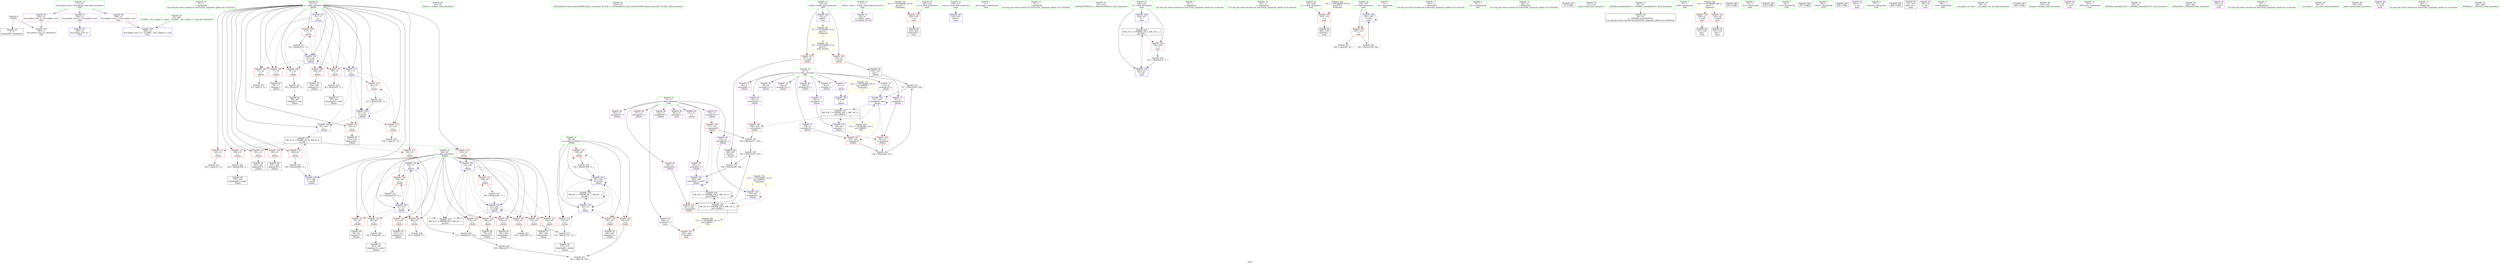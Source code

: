 digraph "SVFG" {
	label="SVFG";

	Node0x561f4462d250 [shape=record,color=grey,label="{NodeID: 0\nNullPtr}"];
	Node0x561f4462d250 -> Node0x561f44645c80[style=solid];
	Node0x561f4462d250 -> Node0x561f4464d2c0[style=solid];
	Node0x561f44646020 [shape=record,color=purple,label="{NodeID: 97\n298\<--31\nllvm.global_ctors_0\<--llvm.global_ctors\nGlob }"];
	Node0x561f44646020 -> Node0x561f4464d0c0[style=solid];
	Node0x561f44643fd0 [shape=record,color=green,label="{NodeID: 14\n71\<--1\n\<--dummyObj\nCan only get source location for instruction, argument, global var or function.}"];
	Node0x561f44646c10 [shape=record,color=red,label="{NodeID: 111\n130\<--61\n\<--i\n_Z4initv\n}"];
	Node0x561f44646c10 -> Node0x561f44647520[style=solid];
	Node0x561f44644d00 [shape=record,color=green,label="{NodeID: 28\n58\<--59\n_Z4initv\<--_Z4initv_field_insensitive\n}"];
	Node0x561f446515f0 [shape=record,color=grey,label="{NodeID: 208\n158 = Binary(157, 71, )\n}"];
	Node0x561f446515f0 -> Node0x561f44652af0[style=solid];
	Node0x561f4464beb0 [shape=record,color=red,label="{NodeID: 125\n149\<--63\n\<--j\n_Z4initv\n}"];
	Node0x561f4464beb0 -> Node0x561f44652f70[style=solid];
	Node0x561f44645980 [shape=record,color=green,label="{NodeID: 42\n270\<--271\n_ZSt4endlIcSt11char_traitsIcEERSt13basic_ostreamIT_T0_ES6_\<--_ZSt4endlIcSt11char_traitsIcEERSt13basic_ostreamIT_T0_ES6__field_insensitive\n}"];
	Node0x561f44652af0 [shape=record,color=grey,label="{NodeID: 222\n159 = cmp(154, 158, )\n}"];
	Node0x561f4464ca10 [shape=record,color=red,label="{NodeID: 139\n177\<--176\n\<--arrayidx50\n_Z4initv\n}"];
	Node0x561f4464ca10 -> Node0x561f44652670[style=solid];
	Node0x561f446475f0 [shape=record,color=black,label="{NodeID: 56\n162\<--161\nidxprom41\<--\n_Z4initv\n}"];
	Node0x561f4464d630 [shape=record,color=blue,label="{NodeID: 153\n63\<--71\nj\<--\n_Z4initv\n}"];
	Node0x561f4464d630 -> Node0x561f4464baa0[style=dashed];
	Node0x561f4464d630 -> Node0x561f4464bb70[style=dashed];
	Node0x561f4464d630 -> Node0x561f4464bc40[style=dashed];
	Node0x561f4464d630 -> Node0x561f4464bd10[style=dashed];
	Node0x561f4464d630 -> Node0x561f4464bde0[style=dashed];
	Node0x561f4464d630 -> Node0x561f4464d630[style=dashed];
	Node0x561f4464d630 -> Node0x561f4464d7d0[style=dashed];
	Node0x561f4464d630 -> Node0x561f4465b700[style=dashed];
	Node0x561f44648150 [shape=record,color=purple,label="{NodeID: 70\n42\<--4\n\<--_ZStL8__ioinit\n__cxx_global_var_init\n}"];
	Node0x561f44660ac0 [shape=record,color=yellow,style=double,label="{NodeID: 250\n21V_1 = ENCHI(MR_21V_0)\npts\{221 \}\nFun[main]}"];
	Node0x561f44660ac0 -> Node0x561f4464cc80[style=dashed];
	Node0x561f4464e190 [shape=record,color=blue,label="{NodeID: 167\n216\<--227\nretval\<--\nmain\n}"];
	Node0x561f44648cb0 [shape=record,color=purple,label="{NodeID: 84\n163\<--11\narrayidx42\<--f\n_Z4initv\n}"];
	Node0x561f4462c2a0 [shape=record,color=green,label="{NodeID: 1\n7\<--1\n__dso_handle\<--dummyObj\nGlob }"];
	Node0x561f44646120 [shape=record,color=purple,label="{NodeID: 98\n299\<--31\nllvm.global_ctors_1\<--llvm.global_ctors\nGlob }"];
	Node0x561f44646120 -> Node0x561f4464d1c0[style=solid];
	Node0x561f44644060 [shape=record,color=green,label="{NodeID: 15\n75\<--1\n\<--dummyObj\nCan only get source location for instruction, argument, global var or function.}"];
	Node0x561f44646ce0 [shape=record,color=red,label="{NodeID: 112\n136\<--61\n\<--i\n_Z4initv\n}"];
	Node0x561f44646ce0 -> Node0x561f4464a230[style=solid];
	Node0x561f44644e00 [shape=record,color=green,label="{NodeID: 29\n61\<--62\ni\<--i_field_insensitive\n_Z4initv\n}"];
	Node0x561f44644e00 -> Node0x561f44646660[style=solid];
	Node0x561f44644e00 -> Node0x561f44646730[style=solid];
	Node0x561f44644e00 -> Node0x561f44646800[style=solid];
	Node0x561f44644e00 -> Node0x561f446468d0[style=solid];
	Node0x561f44644e00 -> Node0x561f446469a0[style=solid];
	Node0x561f44644e00 -> Node0x561f44646a70[style=solid];
	Node0x561f44644e00 -> Node0x561f44646b40[style=solid];
	Node0x561f44644e00 -> Node0x561f44646c10[style=solid];
	Node0x561f44644e00 -> Node0x561f44646ce0[style=solid];
	Node0x561f44644e00 -> Node0x561f44646db0[style=solid];
	Node0x561f44644e00 -> Node0x561f44646e80[style=solid];
	Node0x561f44644e00 -> Node0x561f4464b690[style=solid];
	Node0x561f44644e00 -> Node0x561f4464b760[style=solid];
	Node0x561f44644e00 -> Node0x561f4464b830[style=solid];
	Node0x561f44644e00 -> Node0x561f4464b900[style=solid];
	Node0x561f44644e00 -> Node0x561f4464b9d0[style=solid];
	Node0x561f44644e00 -> Node0x561f4464d490[style=solid];
	Node0x561f44644e00 -> Node0x561f4464d8a0[style=solid];
	Node0x561f44644e00 -> Node0x561f4464d970[style=solid];
	Node0x561f44644e00 -> Node0x561f4464db10[style=solid];
	Node0x561f44644e00 -> Node0x561f4464dbe0[style=solid];
	Node0x561f44644e00 -> Node0x561f4464e0c0[style=solid];
	Node0x561f44651770 [shape=record,color=grey,label="{NodeID: 209\n100 = Binary(99, 71, )\n}"];
	Node0x561f44651770 -> Node0x561f446471e0[style=solid];
	Node0x561f4464bf80 [shape=record,color=red,label="{NodeID: 126\n155\<--63\n\<--j\n_Z4initv\n}"];
	Node0x561f4464bf80 -> Node0x561f44649f30[style=solid];
	Node0x561f44645a80 [shape=record,color=green,label="{NodeID: 43\n272\<--273\n_ZNSolsEPFRSoS_E\<--_ZNSolsEPFRSoS_E_field_insensitive\n}"];
	Node0x561f44652c70 [shape=record,color=grey,label="{NodeID: 223\n144 = cmp(143, 75, )\n}"];
	Node0x561f4464cae0 [shape=record,color=red,label="{NodeID: 140\n184\<--183\n\<--arrayidx54\n_Z4initv\n}"];
	Node0x561f4464cae0 -> Node0x561f44652670[style=solid];
	Node0x561f446476c0 [shape=record,color=black,label="{NodeID: 57\n165\<--164\nidxprom43\<--\n_Z4initv\n}"];
	Node0x561f4465d000 [shape=record,color=black,label="{NodeID: 237\nMR_10V_3 = PHI(MR_10V_5, MR_10V_2, )\npts\{100000 \}\n|{|<s2>5}}"];
	Node0x561f4465d000 -> Node0x561f4464cae0[style=dashed];
	Node0x561f4465d000 -> Node0x561f4464d560[style=dashed];
	Node0x561f4465d000:s2 -> Node0x561f44663780[style=dashed,color=blue];
	Node0x561f4464d700 [shape=record,color=blue,label="{NodeID: 154\n113\<--107\narrayidx18\<--rem\n_Z4initv\n}"];
	Node0x561f4464d700 -> Node0x561f4464c7a0[style=dashed];
	Node0x561f4464d700 -> Node0x561f4464c870[style=dashed];
	Node0x561f4464d700 -> Node0x561f4464d700[style=dashed];
	Node0x561f4464d700 -> Node0x561f4465d000[style=dashed];
	Node0x561f44648220 [shape=record,color=purple,label="{NodeID: 71\n67\<--8\n\<--c\n_Z4initv\n}"];
	Node0x561f44648220 -> Node0x561f4464d3c0[style=solid];
	Node0x561f4464e260 [shape=record,color=blue,label="{NodeID: 168\n224\<--227\nT\<--\nmain\n}"];
	Node0x561f4464e260 -> Node0x561f4465e400[style=dashed];
	Node0x561f44648d80 [shape=record,color=purple,label="{NodeID: 85\n166\<--11\narrayidx44\<--f\n_Z4initv\n}"];
	Node0x561f44648d80 -> Node0x561f4464c940[style=solid];
	Node0x561f4462c040 [shape=record,color=green,label="{NodeID: 2\n15\<--1\n\<--dummyObj\nCan only get source location for instruction, argument, global var or function.}"];
	Node0x561f44646220 [shape=record,color=purple,label="{NodeID: 99\n300\<--31\nllvm.global_ctors_2\<--llvm.global_ctors\nGlob }"];
	Node0x561f44646220 -> Node0x561f4464d2c0[style=solid];
	Node0x561f44644130 [shape=record,color=green,label="{NodeID: 16\n141\<--1\n\<--dummyObj\nCan only get source location for instruction, argument, global var or function.}"];
	Node0x561f44663780 [shape=record,color=yellow,style=double,label="{NodeID: 279\n10V_2 = CSCHI(MR_10V_1)\npts\{100000 \}\nCS[]}"];
	Node0x561f44646db0 [shape=record,color=red,label="{NodeID: 113\n143\<--61\n\<--i\n_Z4initv\n}"];
	Node0x561f44646db0 -> Node0x561f44652c70[style=solid];
	Node0x561f44644ed0 [shape=record,color=green,label="{NodeID: 30\n63\<--64\nj\<--j_field_insensitive\n_Z4initv\n}"];
	Node0x561f44644ed0 -> Node0x561f4464baa0[style=solid];
	Node0x561f44644ed0 -> Node0x561f4464bb70[style=solid];
	Node0x561f44644ed0 -> Node0x561f4464bc40[style=solid];
	Node0x561f44644ed0 -> Node0x561f4464bd10[style=solid];
	Node0x561f44644ed0 -> Node0x561f4464bde0[style=solid];
	Node0x561f44644ed0 -> Node0x561f4464beb0[style=solid];
	Node0x561f44644ed0 -> Node0x561f4464bf80[style=solid];
	Node0x561f44644ed0 -> Node0x561f4464c050[style=solid];
	Node0x561f44644ed0 -> Node0x561f4464c120[style=solid];
	Node0x561f44644ed0 -> Node0x561f4464c1f0[style=solid];
	Node0x561f44644ed0 -> Node0x561f4464c2c0[style=solid];
	Node0x561f44644ed0 -> Node0x561f4464c390[style=solid];
	Node0x561f44644ed0 -> Node0x561f4464d630[style=solid];
	Node0x561f44644ed0 -> Node0x561f4464d7d0[style=solid];
	Node0x561f44644ed0 -> Node0x561f4464dcb0[style=solid];
	Node0x561f44644ed0 -> Node0x561f4464dff0[style=solid];
	Node0x561f446518f0 [shape=record,color=grey,label="{NodeID: 210\n104 = Binary(94, 103, )\n}"];
	Node0x561f446518f0 -> Node0x561f44652070[style=solid];
	Node0x561f4464c050 [shape=record,color=red,label="{NodeID: 127\n164\<--63\n\<--j\n_Z4initv\n}"];
	Node0x561f4464c050 -> Node0x561f446476c0[style=solid];
	Node0x561f44645b80 [shape=record,color=green,label="{NodeID: 44\n33\<--294\n_GLOBAL__sub_I_jingui_0_1.cpp\<--_GLOBAL__sub_I_jingui_0_1.cpp_field_insensitive\n}"];
	Node0x561f44645b80 -> Node0x561f4464d1c0[style=solid];
	Node0x561f44652df0 [shape=record,color=grey,label="{NodeID: 224\n128 = cmp(127, 75, )\n}"];
	Node0x561f4464cbb0 [shape=record,color=red,label="{NodeID: 141\n259\<--218\n\<--n\nmain\n}"];
	Node0x561f4464cbb0 -> Node0x561f44647fb0[style=solid];
	Node0x561f44647790 [shape=record,color=black,label="{NodeID: 58\n170\<--169\nidxprom46\<--sub45\n_Z4initv\n}"];
	Node0x561f4464d7d0 [shape=record,color=blue,label="{NodeID: 155\n63\<--117\nj\<--inc\n_Z4initv\n}"];
	Node0x561f4464d7d0 -> Node0x561f4464baa0[style=dashed];
	Node0x561f4464d7d0 -> Node0x561f4464bb70[style=dashed];
	Node0x561f4464d7d0 -> Node0x561f4464bc40[style=dashed];
	Node0x561f4464d7d0 -> Node0x561f4464bd10[style=dashed];
	Node0x561f4464d7d0 -> Node0x561f4464bde0[style=dashed];
	Node0x561f4464d7d0 -> Node0x561f4464d630[style=dashed];
	Node0x561f4464d7d0 -> Node0x561f4464d7d0[style=dashed];
	Node0x561f4464d7d0 -> Node0x561f4465b700[style=dashed];
	Node0x561f446482f0 [shape=record,color=purple,label="{NodeID: 72\n79\<--8\narrayidx\<--c\n_Z4initv\n}"];
	Node0x561f4464e330 [shape=record,color=blue,label="{NodeID: 169\n222\<--245\nt\<--dec\nmain\n}"];
	Node0x561f4464e330 -> Node0x561f4464cd50[style=dashed];
	Node0x561f4464e330 -> Node0x561f4464e330[style=dashed];
	Node0x561f44648e50 [shape=record,color=purple,label="{NodeID: 86\n171\<--11\narrayidx47\<--f\n_Z4initv\n}"];
	Node0x561f4462c0d0 [shape=record,color=green,label="{NodeID: 3\n17\<--1\n.str\<--dummyObj\nGlob }"];
	Node0x561f44646320 [shape=record,color=red,label="{NodeID: 100\n105\<--14\n\<--modN\n_Z4initv\n}"];
	Node0x561f44646320 -> Node0x561f446472b0[style=solid];
	Node0x561f44644200 [shape=record,color=green,label="{NodeID: 17\n227\<--1\n\<--dummyObj\nCan only get source location for instruction, argument, global var or function.}"];
	Node0x561f446638e0 [shape=record,color=yellow,style=double,label="{NodeID: 280\n12V_2 = CSCHI(MR_12V_1)\npts\{130000 \}\nCS[]}"];
	Node0x561f446638e0 -> Node0x561f4464cef0[style=dashed];
	Node0x561f44646e80 [shape=record,color=red,label="{NodeID: 114\n146\<--61\n\<--i\n_Z4initv\n}"];
	Node0x561f44646e80 -> Node0x561f4464dcb0[style=solid];
	Node0x561f44644fa0 [shape=record,color=green,label="{NodeID: 31\n65\<--66\nk\<--k_field_insensitive\n_Z4initv\n}"];
	Node0x561f44644fa0 -> Node0x561f4464c460[style=solid];
	Node0x561f44644fa0 -> Node0x561f4464c530[style=solid];
	Node0x561f44644fa0 -> Node0x561f4464c600[style=solid];
	Node0x561f44644fa0 -> Node0x561f4464c6d0[style=solid];
	Node0x561f44644fa0 -> Node0x561f4464dd80[style=solid];
	Node0x561f44644fa0 -> Node0x561f4464df20[style=solid];
	Node0x561f44651a70 [shape=record,color=grey,label="{NodeID: 211\n88 = Binary(87, 71, )\n}"];
	Node0x561f44651a70 -> Node0x561f44646f70[style=solid];
	Node0x561f4464c120 [shape=record,color=red,label="{NodeID: 128\n172\<--63\n\<--j\n_Z4initv\n}"];
	Node0x561f4464c120 -> Node0x561f44651d70[style=solid];
	Node0x561f44645c80 [shape=record,color=black,label="{NodeID: 45\n2\<--3\ndummyVal\<--dummyVal\n}"];
	Node0x561f44652f70 [shape=record,color=grey,label="{NodeID: 225\n150 = cmp(149, 75, )\n}"];
	Node0x561f4464cc80 [shape=record,color=red,label="{NodeID: 142\n262\<--220\n\<--m\nmain\n}"];
	Node0x561f4464cc80 -> Node0x561f44648080[style=solid];
	Node0x561f44647860 [shape=record,color=black,label="{NodeID: 59\n175\<--174\nidxprom49\<--sub48\n_Z4initv\n}"];
	Node0x561f4464d8a0 [shape=record,color=blue,label="{NodeID: 156\n61\<--122\ni\<--inc20\n_Z4initv\n}"];
	Node0x561f4464d8a0 -> Node0x561f44646660[style=dashed];
	Node0x561f4464d8a0 -> Node0x561f44646730[style=dashed];
	Node0x561f4464d8a0 -> Node0x561f44646800[style=dashed];
	Node0x561f4464d8a0 -> Node0x561f446468d0[style=dashed];
	Node0x561f4464d8a0 -> Node0x561f446469a0[style=dashed];
	Node0x561f4464d8a0 -> Node0x561f44646a70[style=dashed];
	Node0x561f4464d8a0 -> Node0x561f4464d8a0[style=dashed];
	Node0x561f4464d8a0 -> Node0x561f4464d970[style=dashed];
	Node0x561f446483c0 [shape=record,color=purple,label="{NodeID: 73\n80\<--8\narrayidx1\<--c\n_Z4initv\n}"];
	Node0x561f446483c0 -> Node0x561f4464d560[style=solid];
	Node0x561f44660d60 [shape=record,color=yellow,style=double,label="{NodeID: 253\n10V_1 = ENCHI(MR_10V_0)\npts\{100000 \}\nFun[main]|{<s0>5}}"];
	Node0x561f44660d60:s0 -> Node0x561f4464d3c0[style=dashed,color=red];
	Node0x561f4464e400 [shape=record,color=blue,label="{NodeID: 170\n224\<--251\nT\<--inc\nmain\n}"];
	Node0x561f4464e400 -> Node0x561f4465e400[style=dashed];
	Node0x561f44648f20 [shape=record,color=purple,label="{NodeID: 87\n176\<--11\narrayidx50\<--f\n_Z4initv\n}"];
	Node0x561f44648f20 -> Node0x561f4464ca10[style=solid];
	Node0x561f4462c160 [shape=record,color=green,label="{NodeID: 4\n19\<--1\n.str.1\<--dummyObj\nGlob }"];
	Node0x561f446463f0 [shape=record,color=red,label="{NodeID: 101\n187\<--14\n\<--modN\n_Z4initv\n}"];
	Node0x561f446463f0 -> Node0x561f44647ad0[style=solid];
	Node0x561f44644300 [shape=record,color=green,label="{NodeID: 18\n246\<--1\n\<--dummyObj\nCan only get source location for instruction, argument, global var or function.}"];
	Node0x561f443a0070 [shape=record,color=black,label="{NodeID: 281\n43 = PHI()\n}"];
	Node0x561f4464b690 [shape=record,color=red,label="{NodeID: 115\n156\<--61\n\<--i\n_Z4initv\n}"];
	Node0x561f4464b690 -> Node0x561f44649f30[style=solid];
	Node0x561f44645070 [shape=record,color=green,label="{NodeID: 32\n213\<--214\nmain\<--main_field_insensitive\n}"];
	Node0x561f44651bf0 [shape=record,color=grey,label="{NodeID: 212\n189 = Binary(186, 188, )\n}"];
	Node0x561f44651bf0 -> Node0x561f4464de50[style=solid];
	Node0x561f4464c1f0 [shape=record,color=red,label="{NodeID: 129\n178\<--63\n\<--j\n_Z4initv\n}"];
	Node0x561f4464c1f0 -> Node0x561f44647930[style=solid];
	Node0x561f44645d80 [shape=record,color=black,label="{NodeID: 46\n44\<--45\n\<--_ZNSt8ios_base4InitD1Ev\nCan only get source location for instruction, argument, global var or function.}"];
	Node0x561f446530f0 [shape=record,color=grey,label="{NodeID: 226\n85 = cmp(84, 75, )\n}"];
	Node0x561f4464cd50 [shape=record,color=red,label="{NodeID: 143\n244\<--222\n\<--t\nmain\n}"];
	Node0x561f4464cd50 -> Node0x561f4464a3b0[style=solid];
	Node0x561f4464cd50 -> Node0x561f44652970[style=solid];
	Node0x561f44647930 [shape=record,color=black,label="{NodeID: 60\n179\<--178\nidxprom51\<--\n_Z4initv\n}"];
	Node0x561f4464d970 [shape=record,color=blue,label="{NodeID: 157\n61\<--71\ni\<--\n_Z4initv\n}"];
	Node0x561f4464d970 -> Node0x561f44646b40[style=dashed];
	Node0x561f4464d970 -> Node0x561f44646c10[style=dashed];
	Node0x561f4464d970 -> Node0x561f44646ce0[style=dashed];
	Node0x561f4464d970 -> Node0x561f4464db10[style=dashed];
	Node0x561f4464d970 -> Node0x561f4464dbe0[style=dashed];
	Node0x561f44648490 [shape=record,color=purple,label="{NodeID: 74\n90\<--8\narrayidx6\<--c\n_Z4initv\n}"];
	Node0x561f44660e40 [shape=record,color=yellow,style=double,label="{NodeID: 254\n12V_1 = ENCHI(MR_12V_0)\npts\{130000 \}\nFun[main]|{<s0>5|<s1>5}}"];
	Node0x561f44660e40:s0 -> Node0x561f4464da40[style=dashed,color=red];
	Node0x561f44660e40:s1 -> Node0x561f4465c100[style=dashed,color=red];
	Node0x561f44648ff0 [shape=record,color=purple,label="{NodeID: 88\n192\<--11\narrayidx59\<--f\n_Z4initv\n}"];
	Node0x561f44643ac0 [shape=record,color=green,label="{NodeID: 5\n21\<--1\nstdin\<--dummyObj\nGlob }"];
	Node0x561f446464c0 [shape=record,color=red,label="{NodeID: 102\n228\<--21\n\<--stdin\nmain\n}"];
	Node0x561f446464c0 -> Node0x561f44647e10[style=solid];
	Node0x561f44644400 [shape=record,color=green,label="{NodeID: 19\n4\<--6\n_ZStL8__ioinit\<--_ZStL8__ioinit_field_insensitive\nGlob }"];
	Node0x561f44644400 -> Node0x561f44648150[style=solid];
	Node0x561f4466ccb0 [shape=record,color=black,label="{NodeID: 282\n240 = PHI()\n}"];
	Node0x561f4464b760 [shape=record,color=red,label="{NodeID: 116\n161\<--61\n\<--i\n_Z4initv\n}"];
	Node0x561f4464b760 -> Node0x561f446475f0[style=solid];
	Node0x561f44645170 [shape=record,color=green,label="{NodeID: 33\n216\<--217\nretval\<--retval_field_insensitive\nmain\n}"];
	Node0x561f44645170 -> Node0x561f4464e190[style=solid];
	Node0x561f44651d70 [shape=record,color=grey,label="{NodeID: 213\n174 = Binary(172, 173, )\n}"];
	Node0x561f44651d70 -> Node0x561f44647860[style=solid];
	Node0x561f4464c2c0 [shape=record,color=red,label="{NodeID: 130\n193\<--63\n\<--j\n_Z4initv\n}"];
	Node0x561f4464c2c0 -> Node0x561f44647c70[style=solid];
	Node0x561f44645e80 [shape=record,color=black,label="{NodeID: 47\n78\<--77\nidxprom\<--\n_Z4initv\n}"];
	Node0x561f44653270 [shape=record,color=grey,label="{NodeID: 227\n74 = cmp(73, 75, )\n}"];
	Node0x561f4464ce20 [shape=record,color=red,label="{NodeID: 144\n250\<--224\n\<--T\nmain\n}"];
	Node0x561f4464ce20 -> Node0x561f446521f0[style=solid];
	Node0x561f44647a00 [shape=record,color=black,label="{NodeID: 61\n182\<--181\nidxprom53\<--\n_Z4initv\n}"];
	Node0x561f4465e400 [shape=record,color=black,label="{NodeID: 241\nMR_25V_3 = PHI(MR_25V_4, MR_25V_2, )\npts\{225 \}\n}"];
	Node0x561f4465e400 -> Node0x561f4464ce20[style=dashed];
	Node0x561f4465e400 -> Node0x561f4464e400[style=dashed];
	Node0x561f4464da40 [shape=record,color=blue,label="{NodeID: 158\n133\<--69\narrayidx26\<--\n_Z4initv\n}"];
	Node0x561f4464da40 -> Node0x561f4464da40[style=dashed];
	Node0x561f4464da40 -> Node0x561f4465c100[style=dashed];
	Node0x561f44648560 [shape=record,color=purple,label="{NodeID: 75\n93\<--8\narrayidx8\<--c\n_Z4initv\n}"];
	Node0x561f44648560 -> Node0x561f4464c7a0[style=solid];
	Node0x561f44661730 [shape=record,color=yellow,style=double,label="{NodeID: 255\n2V_1 = ENCHI(MR_2V_0)\npts\{16 \}\nFun[_Z4initv]}"];
	Node0x561f44661730 -> Node0x561f44646320[style=dashed];
	Node0x561f44661730 -> Node0x561f446463f0[style=dashed];
	Node0x561f446490c0 [shape=record,color=purple,label="{NodeID: 89\n195\<--11\narrayidx61\<--f\n_Z4initv\n}"];
	Node0x561f446490c0 -> Node0x561f4464de50[style=solid];
	Node0x561f44643b50 [shape=record,color=green,label="{NodeID: 6\n22\<--1\n.str.2\<--dummyObj\nGlob }"];
	Node0x561f44646590 [shape=record,color=red,label="{NodeID: 103\n234\<--26\n\<--stdout\nmain\n}"];
	Node0x561f44646590 -> Node0x561f44647ee0[style=solid];
	Node0x561f44644500 [shape=record,color=green,label="{NodeID: 20\n8\<--10\nc\<--c_field_insensitive\nGlob }"];
	Node0x561f44644500 -> Node0x561f44648220[style=solid];
	Node0x561f44644500 -> Node0x561f446482f0[style=solid];
	Node0x561f44644500 -> Node0x561f446483c0[style=solid];
	Node0x561f44644500 -> Node0x561f44648490[style=solid];
	Node0x561f44644500 -> Node0x561f44648560[style=solid];
	Node0x561f44644500 -> Node0x561f44648630[style=solid];
	Node0x561f44644500 -> Node0x561f44648700[style=solid];
	Node0x561f44644500 -> Node0x561f446487d0[style=solid];
	Node0x561f44644500 -> Node0x561f446488a0[style=solid];
	Node0x561f44644500 -> Node0x561f44648970[style=solid];
	Node0x561f44644500 -> Node0x561f44648a40[style=solid];
	Node0x561f4466cdb0 [shape=record,color=black,label="{NodeID: 283\n254 = PHI()\n}"];
	Node0x561f4464b830 [shape=record,color=red,label="{NodeID: 117\n168\<--61\n\<--i\n_Z4initv\n}"];
	Node0x561f4464b830 -> Node0x561f44649db0[style=solid];
	Node0x561f44645240 [shape=record,color=green,label="{NodeID: 34\n218\<--219\nn\<--n_field_insensitive\nmain\n}"];
	Node0x561f44645240 -> Node0x561f4464cbb0[style=solid];
	Node0x561f44651ef0 [shape=record,color=grey,label="{NodeID: 214\n117 = Binary(116, 71, )\n}"];
	Node0x561f44651ef0 -> Node0x561f4464d7d0[style=solid];
	Node0x561f4464c390 [shape=record,color=red,label="{NodeID: 131\n203\<--63\n\<--j\n_Z4initv\n}"];
	Node0x561f4464c390 -> Node0x561f4464a530[style=solid];
	Node0x561f44646f70 [shape=record,color=black,label="{NodeID: 48\n89\<--88\nidxprom5\<--sub\n_Z4initv\n}"];
	Node0x561f4464cef0 [shape=record,color=red,label="{NodeID: 145\n265\<--264\n\<--arrayidx7\nmain\n}"];
	Node0x561f44647ad0 [shape=record,color=black,label="{NodeID: 62\n188\<--187\nconv56\<--\n_Z4initv\n}"];
	Node0x561f44647ad0 -> Node0x561f44651bf0[style=solid];
	Node0x561f4464db10 [shape=record,color=blue,label="{NodeID: 159\n61\<--137\ni\<--inc28\n_Z4initv\n}"];
	Node0x561f4464db10 -> Node0x561f44646b40[style=dashed];
	Node0x561f4464db10 -> Node0x561f44646c10[style=dashed];
	Node0x561f4464db10 -> Node0x561f44646ce0[style=dashed];
	Node0x561f4464db10 -> Node0x561f4464db10[style=dashed];
	Node0x561f4464db10 -> Node0x561f4464dbe0[style=dashed];
	Node0x561f44648630 [shape=record,color=purple,label="{NodeID: 76\n98\<--8\narrayidx11\<--c\n_Z4initv\n}"];
	Node0x561f44649190 [shape=record,color=purple,label="{NodeID: 90\n261\<--11\narrayidx\<--f\nmain\n}"];
	Node0x561f44643be0 [shape=record,color=green,label="{NodeID: 7\n24\<--1\n.str.3\<--dummyObj\nGlob }"];
	Node0x561f44646660 [shape=record,color=red,label="{NodeID: 104\n73\<--61\n\<--i\n_Z4initv\n}"];
	Node0x561f44646660 -> Node0x561f44653270[style=solid];
	Node0x561f44644600 [shape=record,color=green,label="{NodeID: 21\n11\<--13\nf\<--f_field_insensitive\nGlob }"];
	Node0x561f44644600 -> Node0x561f44648b10[style=solid];
	Node0x561f44644600 -> Node0x561f44648be0[style=solid];
	Node0x561f44644600 -> Node0x561f44648cb0[style=solid];
	Node0x561f44644600 -> Node0x561f44648d80[style=solid];
	Node0x561f44644600 -> Node0x561f44648e50[style=solid];
	Node0x561f44644600 -> Node0x561f44648f20[style=solid];
	Node0x561f44644600 -> Node0x561f44648ff0[style=solid];
	Node0x561f44644600 -> Node0x561f446490c0[style=solid];
	Node0x561f44644600 -> Node0x561f44649190[style=solid];
	Node0x561f44644600 -> Node0x561f44649260[style=solid];
	Node0x561f4466ceb0 [shape=record,color=black,label="{NodeID: 284\n257 = PHI()\n}"];
	Node0x561f44649c30 [shape=record,color=grey,label="{NodeID: 201\n209 = Binary(208, 71, )\n}"];
	Node0x561f44649c30 -> Node0x561f4464e0c0[style=solid];
	Node0x561f4464b900 [shape=record,color=red,label="{NodeID: 118\n190\<--61\n\<--i\n_Z4initv\n}"];
	Node0x561f4464b900 -> Node0x561f44647ba0[style=solid];
	Node0x561f44645310 [shape=record,color=green,label="{NodeID: 35\n220\<--221\nm\<--m_field_insensitive\nmain\n}"];
	Node0x561f44645310 -> Node0x561f4464cc80[style=solid];
	Node0x561f44652070 [shape=record,color=grey,label="{NodeID: 215\n107 = Binary(104, 106, )\n}"];
	Node0x561f44652070 -> Node0x561f4464d700[style=solid];
	Node0x561f4464c460 [shape=record,color=red,label="{NodeID: 132\n154\<--65\n\<--k\n_Z4initv\n}"];
	Node0x561f4464c460 -> Node0x561f44652af0[style=solid];
	Node0x561f44647040 [shape=record,color=black,label="{NodeID: 49\n92\<--91\nidxprom7\<--\n_Z4initv\n}"];
	Node0x561f4464cfc0 [shape=record,color=blue,label="{NodeID: 146\n14\<--15\nmodN\<--\nGlob }"];
	Node0x561f4464cfc0 -> Node0x561f44660820[style=dashed];
	Node0x561f44647ba0 [shape=record,color=black,label="{NodeID: 63\n191\<--190\nidxprom58\<--\n_Z4initv\n}"];
	Node0x561f4464dbe0 [shape=record,color=blue,label="{NodeID: 160\n61\<--141\ni\<--\n_Z4initv\n}"];
	Node0x561f4464dbe0 -> Node0x561f4465b200[style=dashed];
	Node0x561f44648700 [shape=record,color=purple,label="{NodeID: 77\n102\<--8\narrayidx14\<--c\n_Z4initv\n}"];
	Node0x561f44648700 -> Node0x561f4464c870[style=solid];
	Node0x561f44649260 [shape=record,color=purple,label="{NodeID: 91\n264\<--11\narrayidx7\<--f\nmain\n}"];
	Node0x561f44649260 -> Node0x561f4464cef0[style=solid];
	Node0x561f44643c70 [shape=record,color=green,label="{NodeID: 8\n26\<--1\nstdout\<--dummyObj\nGlob }"];
	Node0x561f44646730 [shape=record,color=red,label="{NodeID: 105\n77\<--61\n\<--i\n_Z4initv\n}"];
	Node0x561f44646730 -> Node0x561f44645e80[style=solid];
	Node0x561f44644700 [shape=record,color=green,label="{NodeID: 22\n14\<--16\nmodN\<--modN_field_insensitive\nGlob }"];
	Node0x561f44644700 -> Node0x561f44646320[style=solid];
	Node0x561f44644700 -> Node0x561f446463f0[style=solid];
	Node0x561f44644700 -> Node0x561f4464cfc0[style=solid];
	Node0x561f4466d010 [shape=record,color=black,label="{NodeID: 285\n258 = PHI()\n}"];
	Node0x561f44649db0 [shape=record,color=grey,label="{NodeID: 202\n169 = Binary(168, 71, )\n}"];
	Node0x561f44649db0 -> Node0x561f44647790[style=solid];
	Node0x561f4464b9d0 [shape=record,color=red,label="{NodeID: 119\n208\<--61\n\<--i\n_Z4initv\n}"];
	Node0x561f4464b9d0 -> Node0x561f44649c30[style=solid];
	Node0x561f446453e0 [shape=record,color=green,label="{NodeID: 36\n222\<--223\nt\<--t_field_insensitive\nmain\n}"];
	Node0x561f446453e0 -> Node0x561f4464cd50[style=solid];
	Node0x561f446453e0 -> Node0x561f4464e330[style=solid];
	Node0x561f446521f0 [shape=record,color=grey,label="{NodeID: 216\n251 = Binary(250, 71, )\n}"];
	Node0x561f446521f0 -> Node0x561f4464e400[style=solid];
	Node0x561f4464c530 [shape=record,color=red,label="{NodeID: 133\n173\<--65\n\<--k\n_Z4initv\n}"];
	Node0x561f4464c530 -> Node0x561f44651d70[style=solid];
	Node0x561f44647110 [shape=record,color=black,label="{NodeID: 50\n97\<--96\nidxprom10\<--sub9\n_Z4initv\n}"];
	Node0x561f4465ad00 [shape=record,color=black,label="{NodeID: 230\nMR_12V_5 = PHI(MR_12V_6, MR_12V_4, )\npts\{130000 \}\n}"];
	Node0x561f4465ad00 -> Node0x561f4464c940[style=dashed];
	Node0x561f4465ad00 -> Node0x561f4464ca10[style=dashed];
	Node0x561f4465ad00 -> Node0x561f4464de50[style=dashed];
	Node0x561f4465ad00 -> Node0x561f4465ad00[style=dashed];
	Node0x561f4465ad00 -> Node0x561f4465c100[style=dashed];
	Node0x561f4464d0c0 [shape=record,color=blue,label="{NodeID: 147\n298\<--32\nllvm.global_ctors_0\<--\nGlob }"];
	Node0x561f44647c70 [shape=record,color=black,label="{NodeID: 64\n194\<--193\nidxprom60\<--\n_Z4initv\n}"];
	Node0x561f4464dcb0 [shape=record,color=blue,label="{NodeID: 161\n63\<--146\nj\<--\n_Z4initv\n}"];
	Node0x561f4464dcb0 -> Node0x561f4464beb0[style=dashed];
	Node0x561f4464dcb0 -> Node0x561f4464bf80[style=dashed];
	Node0x561f4464dcb0 -> Node0x561f4464c050[style=dashed];
	Node0x561f4464dcb0 -> Node0x561f4464c120[style=dashed];
	Node0x561f4464dcb0 -> Node0x561f4464c1f0[style=dashed];
	Node0x561f4464dcb0 -> Node0x561f4464c2c0[style=dashed];
	Node0x561f4464dcb0 -> Node0x561f4464c390[style=dashed];
	Node0x561f4464dcb0 -> Node0x561f4464dff0[style=dashed];
	Node0x561f4464dcb0 -> Node0x561f4465b700[style=dashed];
	Node0x561f446487d0 [shape=record,color=purple,label="{NodeID: 78\n110\<--8\narrayidx16\<--c\n_Z4initv\n}"];
	Node0x561f44649330 [shape=record,color=purple,label="{NodeID: 92\n229\<--17\n\<--.str\nmain\n}"];
	Node0x561f44643d00 [shape=record,color=green,label="{NodeID: 9\n27\<--1\n_ZSt3cin\<--dummyObj\nGlob }"];
	Node0x561f44646800 [shape=record,color=red,label="{NodeID: 106\n87\<--61\n\<--i\n_Z4initv\n}"];
	Node0x561f44646800 -> Node0x561f44651a70[style=solid];
	Node0x561f44644800 [shape=record,color=green,label="{NodeID: 23\n31\<--35\nllvm.global_ctors\<--llvm.global_ctors_field_insensitive\nGlob }"];
	Node0x561f44644800 -> Node0x561f44646020[style=solid];
	Node0x561f44644800 -> Node0x561f44646120[style=solid];
	Node0x561f44644800 -> Node0x561f44646220[style=solid];
	Node0x561f4466d9c0 [shape=record,color=black,label="{NodeID: 286\n266 = PHI()\n}"];
	Node0x561f44649f30 [shape=record,color=grey,label="{NodeID: 203\n157 = Binary(155, 156, )\n}"];
	Node0x561f44649f30 -> Node0x561f446515f0[style=solid];
	Node0x561f4464baa0 [shape=record,color=red,label="{NodeID: 120\n84\<--63\n\<--j\n_Z4initv\n}"];
	Node0x561f4464baa0 -> Node0x561f446530f0[style=solid];
	Node0x561f446454b0 [shape=record,color=green,label="{NodeID: 37\n224\<--225\nT\<--T_field_insensitive\nmain\n}"];
	Node0x561f446454b0 -> Node0x561f4464ce20[style=solid];
	Node0x561f446454b0 -> Node0x561f4464e260[style=solid];
	Node0x561f446454b0 -> Node0x561f4464e400[style=solid];
	Node0x561f44652370 [shape=record,color=grey,label="{NodeID: 217\n122 = Binary(121, 71, )\n}"];
	Node0x561f44652370 -> Node0x561f4464d8a0[style=solid];
	Node0x561f4464c600 [shape=record,color=red,label="{NodeID: 134\n181\<--65\n\<--k\n_Z4initv\n}"];
	Node0x561f4464c600 -> Node0x561f44647a00[style=solid];
	Node0x561f446471e0 [shape=record,color=black,label="{NodeID: 51\n101\<--100\nidxprom13\<--sub12\n_Z4initv\n}"];
	Node0x561f4465b200 [shape=record,color=black,label="{NodeID: 231\nMR_4V_9 = PHI(MR_4V_10, MR_4V_8, )\npts\{62 \}\n}"];
	Node0x561f4465b200 -> Node0x561f44646db0[style=dashed];
	Node0x561f4465b200 -> Node0x561f44646e80[style=dashed];
	Node0x561f4465b200 -> Node0x561f4464b690[style=dashed];
	Node0x561f4465b200 -> Node0x561f4464b760[style=dashed];
	Node0x561f4465b200 -> Node0x561f4464b830[style=dashed];
	Node0x561f4465b200 -> Node0x561f4464b900[style=dashed];
	Node0x561f4465b200 -> Node0x561f4464b9d0[style=dashed];
	Node0x561f4465b200 -> Node0x561f4464e0c0[style=dashed];
	Node0x561f4464d1c0 [shape=record,color=blue,label="{NodeID: 148\n299\<--33\nllvm.global_ctors_1\<--_GLOBAL__sub_I_jingui_0_1.cpp\nGlob }"];
	Node0x561f44647d40 [shape=record,color=black,label="{NodeID: 65\n215\<--227\nmain_ret\<--\nmain\n}"];
	Node0x561f4464dd80 [shape=record,color=blue,label="{NodeID: 162\n65\<--71\nk\<--\n_Z4initv\n}"];
	Node0x561f4464dd80 -> Node0x561f4464c460[style=dashed];
	Node0x561f4464dd80 -> Node0x561f4464c530[style=dashed];
	Node0x561f4464dd80 -> Node0x561f4464c600[style=dashed];
	Node0x561f4464dd80 -> Node0x561f4464c6d0[style=dashed];
	Node0x561f4464dd80 -> Node0x561f4464dd80[style=dashed];
	Node0x561f4464dd80 -> Node0x561f4464df20[style=dashed];
	Node0x561f4464dd80 -> Node0x561f4465bc00[style=dashed];
	Node0x561f446488a0 [shape=record,color=purple,label="{NodeID: 79\n113\<--8\narrayidx18\<--c\n_Z4initv\n}"];
	Node0x561f446488a0 -> Node0x561f4464d700[style=solid];
	Node0x561f44649400 [shape=record,color=purple,label="{NodeID: 93\n230\<--19\n\<--.str.1\nmain\n}"];
	Node0x561f44643d90 [shape=record,color=green,label="{NodeID: 10\n28\<--1\n.str.4\<--dummyObj\nGlob }"];
	Node0x561f446468d0 [shape=record,color=red,label="{NodeID: 107\n95\<--61\n\<--i\n_Z4initv\n}"];
	Node0x561f446468d0 -> Node0x561f446524f0[style=solid];
	Node0x561f44644900 [shape=record,color=green,label="{NodeID: 24\n36\<--37\n__cxx_global_var_init\<--__cxx_global_var_init_field_insensitive\n}"];
	Node0x561f4466daf0 [shape=record,color=black,label="{NodeID: 287\n269 = PHI()\n}"];
	Node0x561f4464a0b0 [shape=record,color=grey,label="{NodeID: 204\n199 = Binary(198, 71, )\n}"];
	Node0x561f4464a0b0 -> Node0x561f4464df20[style=solid];
	Node0x561f4464bb70 [shape=record,color=red,label="{NodeID: 121\n91\<--63\n\<--j\n_Z4initv\n}"];
	Node0x561f4464bb70 -> Node0x561f44647040[style=solid];
	Node0x561f44645580 [shape=record,color=green,label="{NodeID: 38\n232\<--233\nfreopen\<--freopen_field_insensitive\n}"];
	Node0x561f446524f0 [shape=record,color=grey,label="{NodeID: 218\n96 = Binary(95, 71, )\n}"];
	Node0x561f446524f0 -> Node0x561f44647110[style=solid];
	Node0x561f4464c6d0 [shape=record,color=red,label="{NodeID: 135\n198\<--65\n\<--k\n_Z4initv\n}"];
	Node0x561f4464c6d0 -> Node0x561f4464a0b0[style=solid];
	Node0x561f446472b0 [shape=record,color=black,label="{NodeID: 52\n106\<--105\nconv\<--\n_Z4initv\n}"];
	Node0x561f446472b0 -> Node0x561f44652070[style=solid];
	Node0x561f4465b700 [shape=record,color=black,label="{NodeID: 232\nMR_6V_6 = PHI(MR_6V_8, MR_6V_2, )\npts\{64 \}\n}"];
	Node0x561f4465b700 -> Node0x561f4464dcb0[style=dashed];
	Node0x561f4464d2c0 [shape=record,color=blue, style = dotted,label="{NodeID: 149\n300\<--3\nllvm.global_ctors_2\<--dummyVal\nGlob }"];
	Node0x561f44647e10 [shape=record,color=black,label="{NodeID: 66\n231\<--228\ncall\<--\nmain\n}"];
	Node0x561f4465fd00 [shape=record,color=yellow,style=double,label="{NodeID: 246\n14V_1 = ENCHI(MR_14V_0)\npts\{1 \}\nFun[main]}"];
	Node0x561f4465fd00 -> Node0x561f446464c0[style=dashed];
	Node0x561f4465fd00 -> Node0x561f44646590[style=dashed];
	Node0x561f4464de50 [shape=record,color=blue,label="{NodeID: 163\n195\<--189\narrayidx61\<--rem57\n_Z4initv\n}"];
	Node0x561f4464de50 -> Node0x561f4464c940[style=dashed];
	Node0x561f4464de50 -> Node0x561f4464ca10[style=dashed];
	Node0x561f4464de50 -> Node0x561f4464de50[style=dashed];
	Node0x561f4464de50 -> Node0x561f4465ad00[style=dashed];
	Node0x561f44648970 [shape=record,color=purple,label="{NodeID: 80\n180\<--8\narrayidx52\<--c\n_Z4initv\n}"];
	Node0x561f446494d0 [shape=record,color=purple,label="{NodeID: 94\n235\<--22\n\<--.str.2\nmain\n}"];
	Node0x561f44643e20 [shape=record,color=green,label="{NodeID: 11\n30\<--1\n_ZSt4cout\<--dummyObj\nGlob }"];
	Node0x561f446469a0 [shape=record,color=red,label="{NodeID: 108\n108\<--61\n\<--i\n_Z4initv\n}"];
	Node0x561f446469a0 -> Node0x561f44647380[style=solid];
	Node0x561f44644a00 [shape=record,color=green,label="{NodeID: 25\n40\<--41\n_ZNSt8ios_base4InitC1Ev\<--_ZNSt8ios_base4InitC1Ev_field_insensitive\n}"];
	Node0x561f4464a230 [shape=record,color=grey,label="{NodeID: 205\n137 = Binary(136, 71, )\n}"];
	Node0x561f4464a230 -> Node0x561f4464db10[style=solid];
	Node0x561f4464bc40 [shape=record,color=red,label="{NodeID: 122\n99\<--63\n\<--j\n_Z4initv\n}"];
	Node0x561f4464bc40 -> Node0x561f44651770[style=solid];
	Node0x561f44645680 [shape=record,color=green,label="{NodeID: 39\n241\<--242\n_ZNSirsERi\<--_ZNSirsERi_field_insensitive\n}"];
	Node0x561f44652670 [shape=record,color=grey,label="{NodeID: 219\n185 = Binary(177, 184, )\n}"];
	Node0x561f44652670 -> Node0x561f446527f0[style=solid];
	Node0x561f4464c7a0 [shape=record,color=red,label="{NodeID: 136\n94\<--93\n\<--arrayidx8\n_Z4initv\n}"];
	Node0x561f4464c7a0 -> Node0x561f446518f0[style=solid];
	Node0x561f44647380 [shape=record,color=black,label="{NodeID: 53\n109\<--108\nidxprom15\<--\n_Z4initv\n}"];
	Node0x561f4465bc00 [shape=record,color=black,label="{NodeID: 233\nMR_8V_2 = PHI(MR_8V_3, MR_8V_1, )\npts\{66 \}\n}"];
	Node0x561f4465bc00 -> Node0x561f4464dd80[style=dashed];
	Node0x561f4465bc00 -> Node0x561f4465bc00[style=dashed];
	Node0x561f4464d3c0 [shape=record,color=blue,label="{NodeID: 150\n67\<--69\n\<--\n_Z4initv\n}"];
	Node0x561f4464d3c0 -> Node0x561f4465d000[style=dashed];
	Node0x561f44647ee0 [shape=record,color=black,label="{NodeID: 67\n237\<--234\ncall1\<--\nmain\n}"];
	Node0x561f44660820 [shape=record,color=yellow,style=double,label="{NodeID: 247\n2V_1 = ENCHI(MR_2V_0)\npts\{16 \}\nFun[main]|{<s0>5}}"];
	Node0x561f44660820:s0 -> Node0x561f44661730[style=dashed,color=red];
	Node0x561f4464df20 [shape=record,color=blue,label="{NodeID: 164\n65\<--199\nk\<--inc63\n_Z4initv\n}"];
	Node0x561f4464df20 -> Node0x561f4464c460[style=dashed];
	Node0x561f4464df20 -> Node0x561f4464c530[style=dashed];
	Node0x561f4464df20 -> Node0x561f4464c600[style=dashed];
	Node0x561f4464df20 -> Node0x561f4464c6d0[style=dashed];
	Node0x561f4464df20 -> Node0x561f4464dd80[style=dashed];
	Node0x561f4464df20 -> Node0x561f4464df20[style=dashed];
	Node0x561f4464df20 -> Node0x561f4465bc00[style=dashed];
	Node0x561f44648a40 [shape=record,color=purple,label="{NodeID: 81\n183\<--8\narrayidx54\<--c\n_Z4initv\n}"];
	Node0x561f44648a40 -> Node0x561f4464cae0[style=solid];
	Node0x561f446495a0 [shape=record,color=purple,label="{NodeID: 95\n236\<--24\n\<--.str.3\nmain\n}"];
	Node0x561f44643eb0 [shape=record,color=green,label="{NodeID: 12\n32\<--1\n\<--dummyObj\nCan only get source location for instruction, argument, global var or function.}"];
	Node0x561f44646a70 [shape=record,color=red,label="{NodeID: 109\n121\<--61\n\<--i\n_Z4initv\n}"];
	Node0x561f44646a70 -> Node0x561f44652370[style=solid];
	Node0x561f44644b00 [shape=record,color=green,label="{NodeID: 26\n46\<--47\n__cxa_atexit\<--__cxa_atexit_field_insensitive\n}"];
	Node0x561f4464a3b0 [shape=record,color=grey,label="{NodeID: 206\n245 = Binary(244, 246, )\n}"];
	Node0x561f4464a3b0 -> Node0x561f4464e330[style=solid];
	Node0x561f4464bd10 [shape=record,color=red,label="{NodeID: 123\n111\<--63\n\<--j\n_Z4initv\n}"];
	Node0x561f4464bd10 -> Node0x561f44647450[style=solid];
	Node0x561f44645780 [shape=record,color=green,label="{NodeID: 40\n255\<--256\nprintf\<--printf_field_insensitive\n}"];
	Node0x561f446527f0 [shape=record,color=grey,label="{NodeID: 220\n186 = Binary(167, 185, )\n}"];
	Node0x561f446527f0 -> Node0x561f44651bf0[style=solid];
	Node0x561f4464c870 [shape=record,color=red,label="{NodeID: 137\n103\<--102\n\<--arrayidx14\n_Z4initv\n}"];
	Node0x561f4464c870 -> Node0x561f446518f0[style=solid];
	Node0x561f44647450 [shape=record,color=black,label="{NodeID: 54\n112\<--111\nidxprom17\<--\n_Z4initv\n}"];
	Node0x561f4465c100 [shape=record,color=black,label="{NodeID: 234\nMR_12V_4 = PHI(MR_12V_5, MR_12V_2, )\npts\{130000 \}\n|{|<s1>5}}"];
	Node0x561f4465c100 -> Node0x561f4465ad00[style=dashed];
	Node0x561f4465c100:s1 -> Node0x561f446638e0[style=dashed,color=blue];
	Node0x561f4464d490 [shape=record,color=blue,label="{NodeID: 151\n61\<--71\ni\<--\n_Z4initv\n}"];
	Node0x561f4464d490 -> Node0x561f44646660[style=dashed];
	Node0x561f4464d490 -> Node0x561f44646730[style=dashed];
	Node0x561f4464d490 -> Node0x561f44646800[style=dashed];
	Node0x561f4464d490 -> Node0x561f446468d0[style=dashed];
	Node0x561f4464d490 -> Node0x561f446469a0[style=dashed];
	Node0x561f4464d490 -> Node0x561f44646a70[style=dashed];
	Node0x561f4464d490 -> Node0x561f4464d8a0[style=dashed];
	Node0x561f4464d490 -> Node0x561f4464d970[style=dashed];
	Node0x561f44647fb0 [shape=record,color=black,label="{NodeID: 68\n260\<--259\nidxprom\<--\nmain\n}"];
	Node0x561f4464dff0 [shape=record,color=blue,label="{NodeID: 165\n63\<--204\nj\<--inc66\n_Z4initv\n}"];
	Node0x561f4464dff0 -> Node0x561f4464beb0[style=dashed];
	Node0x561f4464dff0 -> Node0x561f4464bf80[style=dashed];
	Node0x561f4464dff0 -> Node0x561f4464c050[style=dashed];
	Node0x561f4464dff0 -> Node0x561f4464c120[style=dashed];
	Node0x561f4464dff0 -> Node0x561f4464c1f0[style=dashed];
	Node0x561f4464dff0 -> Node0x561f4464c2c0[style=dashed];
	Node0x561f4464dff0 -> Node0x561f4464c390[style=dashed];
	Node0x561f4464dff0 -> Node0x561f4464dff0[style=dashed];
	Node0x561f4464dff0 -> Node0x561f4465b700[style=dashed];
	Node0x561f44648b10 [shape=record,color=purple,label="{NodeID: 82\n132\<--11\n\<--f\n_Z4initv\n}"];
	Node0x561f44645f50 [shape=record,color=purple,label="{NodeID: 96\n253\<--28\n\<--.str.4\nmain\n}"];
	Node0x561f44643f40 [shape=record,color=green,label="{NodeID: 13\n69\<--1\n\<--dummyObj\nCan only get source location for instruction, argument, global var or function.}"];
	Node0x561f44646b40 [shape=record,color=red,label="{NodeID: 110\n127\<--61\n\<--i\n_Z4initv\n}"];
	Node0x561f44646b40 -> Node0x561f44652df0[style=solid];
	Node0x561f44644c00 [shape=record,color=green,label="{NodeID: 27\n45\<--51\n_ZNSt8ios_base4InitD1Ev\<--_ZNSt8ios_base4InitD1Ev_field_insensitive\n}"];
	Node0x561f44644c00 -> Node0x561f44645d80[style=solid];
	Node0x561f4464a530 [shape=record,color=grey,label="{NodeID: 207\n204 = Binary(203, 71, )\n}"];
	Node0x561f4464a530 -> Node0x561f4464dff0[style=solid];
	Node0x561f4464bde0 [shape=record,color=red,label="{NodeID: 124\n116\<--63\n\<--j\n_Z4initv\n}"];
	Node0x561f4464bde0 -> Node0x561f44651ef0[style=solid];
	Node0x561f44645880 [shape=record,color=green,label="{NodeID: 41\n267\<--268\n_ZNSolsEx\<--_ZNSolsEx_field_insensitive\n}"];
	Node0x561f44652970 [shape=record,color=grey,label="{NodeID: 221\n248 = cmp(244, 227, )\n}"];
	Node0x561f4464c940 [shape=record,color=red,label="{NodeID: 138\n167\<--166\n\<--arrayidx44\n_Z4initv\n}"];
	Node0x561f4464c940 -> Node0x561f446527f0[style=solid];
	Node0x561f44647520 [shape=record,color=black,label="{NodeID: 55\n131\<--130\nidxprom25\<--\n_Z4initv\n}"];
	Node0x561f4464d560 [shape=record,color=blue,label="{NodeID: 152\n80\<--69\narrayidx1\<--\n_Z4initv\n}"];
	Node0x561f4464d560 -> Node0x561f4464c7a0[style=dashed];
	Node0x561f4464d560 -> Node0x561f4464c870[style=dashed];
	Node0x561f4464d560 -> Node0x561f4464d700[style=dashed];
	Node0x561f4464d560 -> Node0x561f4465d000[style=dashed];
	Node0x561f44648080 [shape=record,color=black,label="{NodeID: 69\n263\<--262\nidxprom6\<--\nmain\n}"];
	Node0x561f446609e0 [shape=record,color=yellow,style=double,label="{NodeID: 249\n19V_1 = ENCHI(MR_19V_0)\npts\{219 \}\nFun[main]}"];
	Node0x561f446609e0 -> Node0x561f4464cbb0[style=dashed];
	Node0x561f4464e0c0 [shape=record,color=blue,label="{NodeID: 166\n61\<--209\ni\<--inc69\n_Z4initv\n}"];
	Node0x561f4464e0c0 -> Node0x561f4465b200[style=dashed];
	Node0x561f44648be0 [shape=record,color=purple,label="{NodeID: 83\n133\<--11\narrayidx26\<--f\n_Z4initv\n}"];
	Node0x561f44648be0 -> Node0x561f4464da40[style=solid];
}
